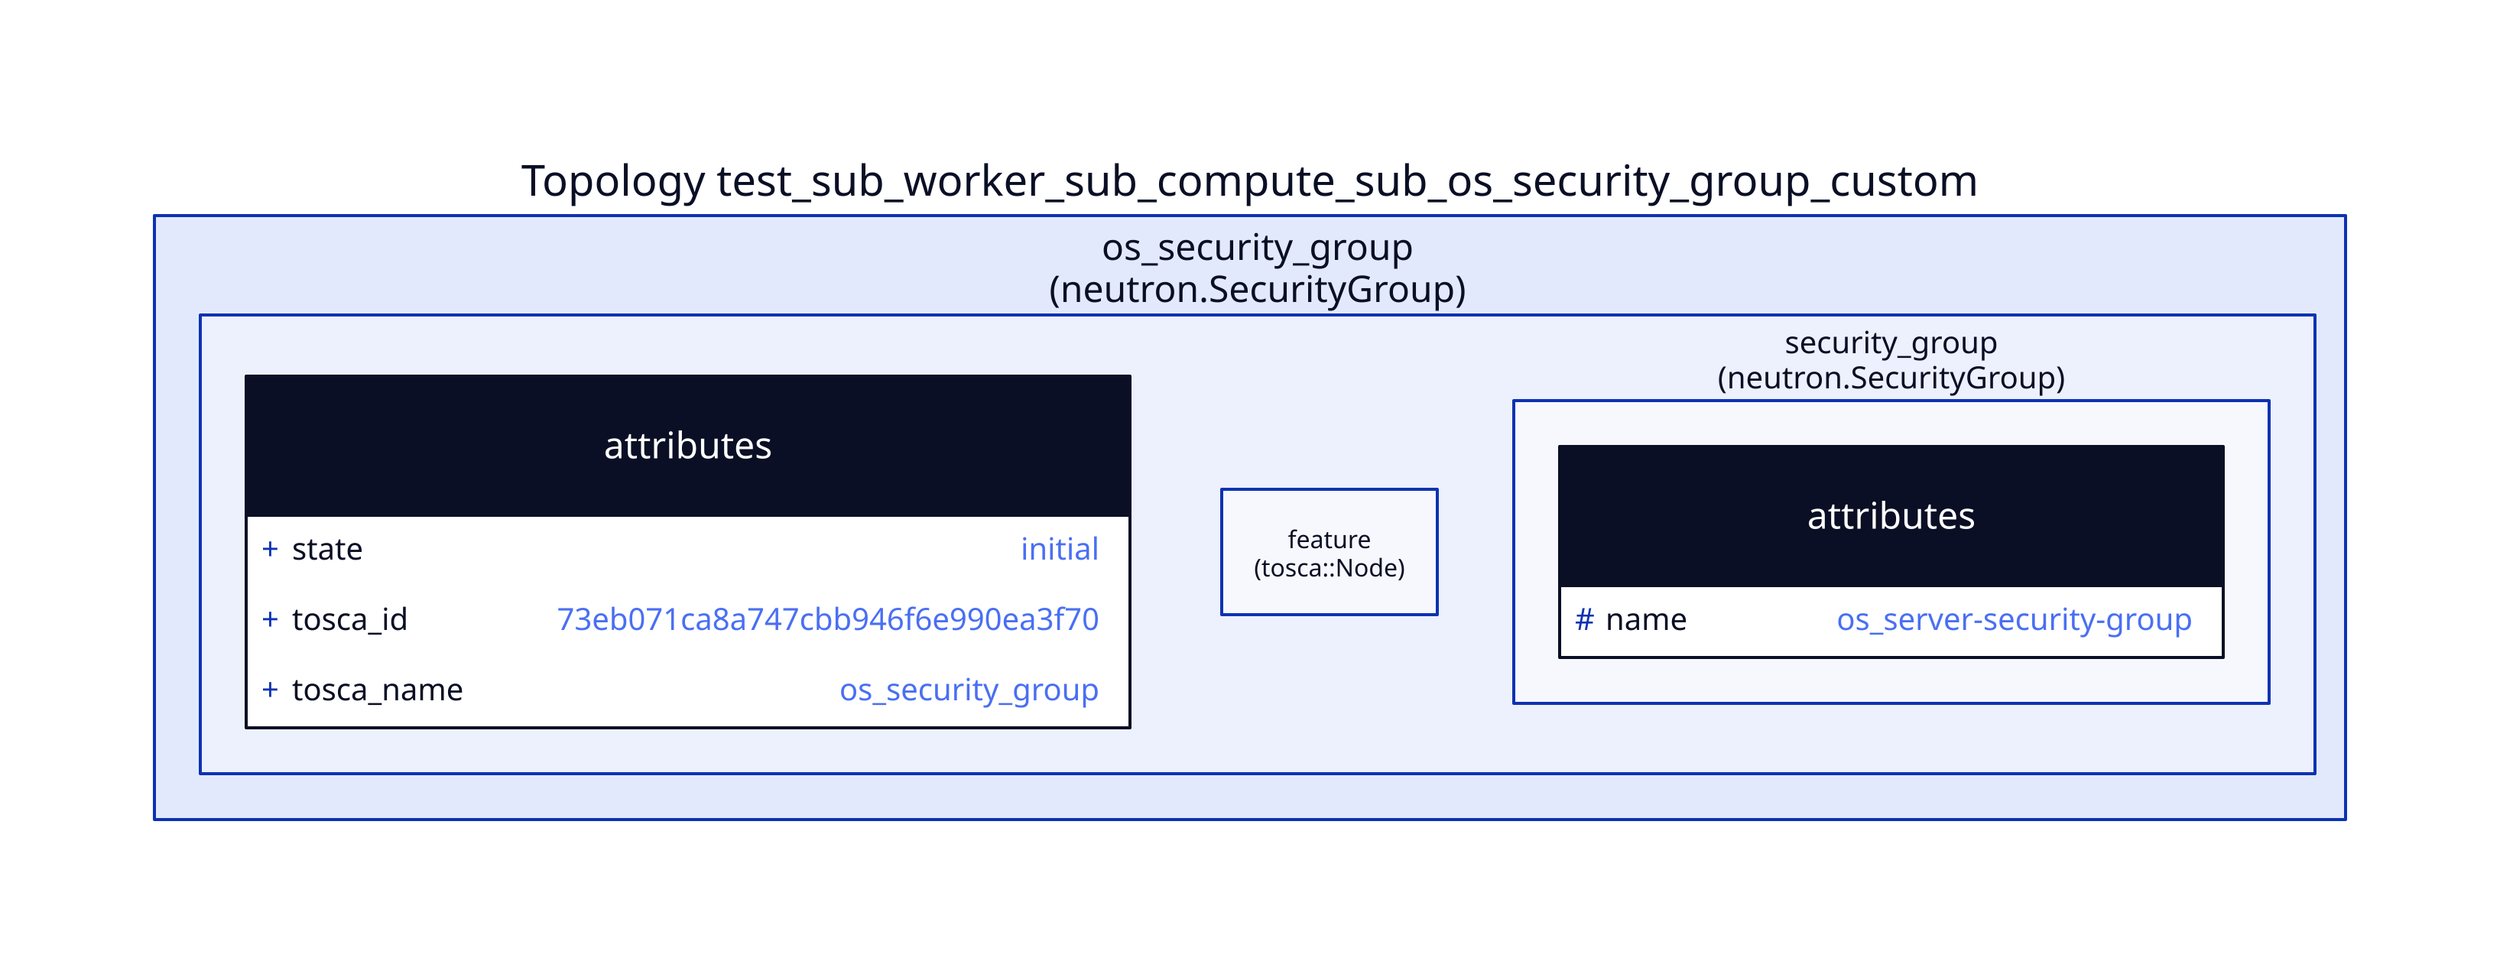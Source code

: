 
  test_sub_worker_sub_compute_sub_os_security_group_custom: "Topology test_sub_worker_sub_compute_sub_os_security_group_custom" {
  
  node_os_security_group: "os_security_group\n(neutron.SecurityGroup)" {
  
  attributes {
    shape: class
  
    +state: "initial"
    
    +tosca_id: "73eb071ca8a747cbb946f6e990ea3f70"
    
    +tosca_name: "os_security_group"
    
  }
  
  feature: "feature\n(tosca::Node)" {
  
  }
  
  security_group: "security_group\n(neutron.SecurityGroup)" {
  
  attributes {
    shape: class
  
    \#name: "os_server-security-group"
    
  }
  
  }
  
  }
  
  }
  